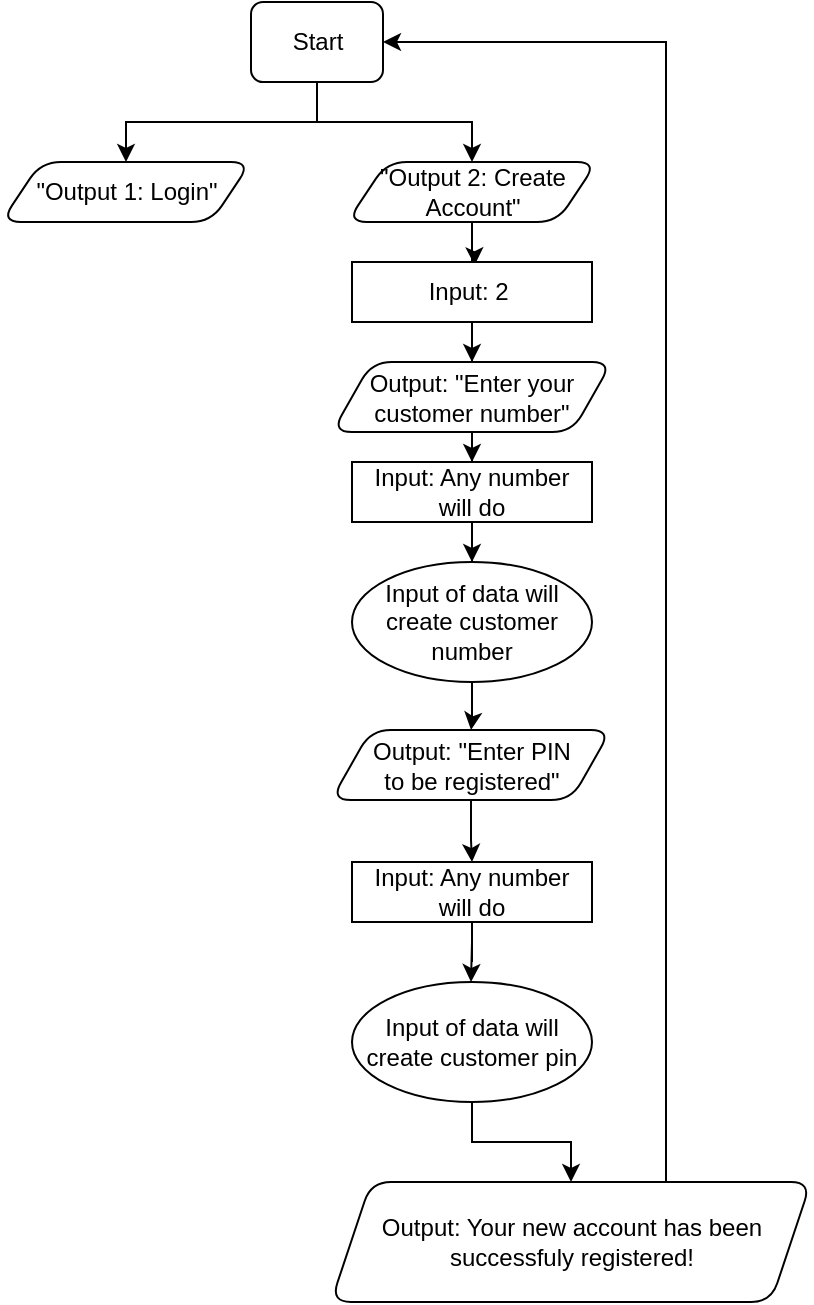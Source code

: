 <mxfile version="20.1.1" type="github">
  <diagram id="PVZnReJb8n95HXbe6FDD" name="Page-1">
    <mxGraphModel dx="903" dy="483" grid="1" gridSize="10" guides="1" tooltips="1" connect="1" arrows="1" fold="1" page="1" pageScale="1" pageWidth="4681" pageHeight="3300" math="0" shadow="0">
      <root>
        <mxCell id="0" />
        <mxCell id="1" parent="0" />
        <mxCell id="Zx9jNWDYJmhsIeQJABpq-4" value="" style="edgeStyle=orthogonalEdgeStyle;rounded=0;orthogonalLoop=1;jettySize=auto;html=1;" edge="1" parent="1" source="Zx9jNWDYJmhsIeQJABpq-1" target="Zx9jNWDYJmhsIeQJABpq-2">
          <mxGeometry relative="1" as="geometry" />
        </mxCell>
        <mxCell id="Zx9jNWDYJmhsIeQJABpq-8" style="edgeStyle=orthogonalEdgeStyle;rounded=0;orthogonalLoop=1;jettySize=auto;html=1;entryX=0.5;entryY=0;entryDx=0;entryDy=0;" edge="1" parent="1" source="Zx9jNWDYJmhsIeQJABpq-1" target="Zx9jNWDYJmhsIeQJABpq-5">
          <mxGeometry relative="1" as="geometry" />
        </mxCell>
        <mxCell id="Zx9jNWDYJmhsIeQJABpq-1" value="Start" style="rounded=1;whiteSpace=wrap;html=1;" vertex="1" parent="1">
          <mxGeometry x="1272.5" y="80" width="66" height="40" as="geometry" />
        </mxCell>
        <mxCell id="Zx9jNWDYJmhsIeQJABpq-2" value="&quot;Output 1: Login&quot;" style="shape=parallelogram;perimeter=parallelogramPerimeter;whiteSpace=wrap;html=1;fixedSize=1;rounded=1;" vertex="1" parent="1">
          <mxGeometry x="1147.5" y="160" width="125" height="30" as="geometry" />
        </mxCell>
        <mxCell id="Zx9jNWDYJmhsIeQJABpq-35" style="edgeStyle=orthogonalEdgeStyle;rounded=0;orthogonalLoop=1;jettySize=auto;html=1;entryX=0.511;entryY=0.054;entryDx=0;entryDy=0;entryPerimeter=0;" edge="1" parent="1" source="Zx9jNWDYJmhsIeQJABpq-5" target="Zx9jNWDYJmhsIeQJABpq-9">
          <mxGeometry relative="1" as="geometry" />
        </mxCell>
        <mxCell id="Zx9jNWDYJmhsIeQJABpq-5" value="&quot;Output 2: Create Account&quot;" style="shape=parallelogram;perimeter=parallelogramPerimeter;whiteSpace=wrap;html=1;fixedSize=1;rounded=1;" vertex="1" parent="1">
          <mxGeometry x="1320.5" y="160" width="125" height="30" as="geometry" />
        </mxCell>
        <mxCell id="Zx9jNWDYJmhsIeQJABpq-14" value="" style="edgeStyle=orthogonalEdgeStyle;rounded=0;orthogonalLoop=1;jettySize=auto;html=1;" edge="1" parent="1" source="Zx9jNWDYJmhsIeQJABpq-9" target="Zx9jNWDYJmhsIeQJABpq-13">
          <mxGeometry relative="1" as="geometry" />
        </mxCell>
        <mxCell id="Zx9jNWDYJmhsIeQJABpq-9" value="Input: 2&amp;nbsp;" style="shape=rectangle;perimeter=retanglePerimeter;whiteSpace=wrap;html=1;fixedSize=1;sketch=0;rounded=0;shadow=0;direction=east;" vertex="1" parent="1">
          <mxGeometry x="1323" y="210" width="120" height="30" as="geometry" />
        </mxCell>
        <mxCell id="Zx9jNWDYJmhsIeQJABpq-16" value="" style="edgeStyle=orthogonalEdgeStyle;rounded=0;orthogonalLoop=1;jettySize=auto;html=1;" edge="1" parent="1" source="Zx9jNWDYJmhsIeQJABpq-13" target="Zx9jNWDYJmhsIeQJABpq-15">
          <mxGeometry relative="1" as="geometry" />
        </mxCell>
        <mxCell id="Zx9jNWDYJmhsIeQJABpq-13" value="Output: &quot;Enter your customer number&quot;" style="shape=parallelogram;perimeter=parallelogramPerimeter;whiteSpace=wrap;html=1;fixedSize=1;rounded=1;" vertex="1" parent="1">
          <mxGeometry x="1313" y="260" width="140" height="35" as="geometry" />
        </mxCell>
        <mxCell id="Zx9jNWDYJmhsIeQJABpq-23" value="" style="edgeStyle=orthogonalEdgeStyle;rounded=0;orthogonalLoop=1;jettySize=auto;html=1;" edge="1" parent="1" source="Zx9jNWDYJmhsIeQJABpq-15" target="Zx9jNWDYJmhsIeQJABpq-22">
          <mxGeometry relative="1" as="geometry" />
        </mxCell>
        <mxCell id="Zx9jNWDYJmhsIeQJABpq-15" value="Input: Any number &lt;br&gt;will do" style="shape=rectangle;perimeter=rectanglePerimeter;whiteSpace=wrap;html=1;fixedSize=1;" vertex="1" parent="1">
          <mxGeometry x="1323" y="310" width="120" height="30" as="geometry" />
        </mxCell>
        <mxCell id="Zx9jNWDYJmhsIeQJABpq-26" style="edgeStyle=orthogonalEdgeStyle;rounded=0;orthogonalLoop=1;jettySize=auto;html=1;entryX=0.5;entryY=0;entryDx=0;entryDy=0;" edge="1" parent="1" source="Zx9jNWDYJmhsIeQJABpq-22" target="Zx9jNWDYJmhsIeQJABpq-25">
          <mxGeometry relative="1" as="geometry" />
        </mxCell>
        <mxCell id="Zx9jNWDYJmhsIeQJABpq-22" value="Input of data will create customer number" style="ellipse;whiteSpace=wrap;html=1;" vertex="1" parent="1">
          <mxGeometry x="1323" y="360" width="120" height="60" as="geometry" />
        </mxCell>
        <mxCell id="Zx9jNWDYJmhsIeQJABpq-30" style="edgeStyle=orthogonalEdgeStyle;rounded=0;orthogonalLoop=1;jettySize=auto;html=1;entryX=0.5;entryY=0;entryDx=0;entryDy=0;" edge="1" parent="1" source="Zx9jNWDYJmhsIeQJABpq-25" target="Zx9jNWDYJmhsIeQJABpq-29">
          <mxGeometry relative="1" as="geometry" />
        </mxCell>
        <mxCell id="Zx9jNWDYJmhsIeQJABpq-25" value="Output: &quot;Enter PIN &lt;br&gt;to be registered&quot;" style="shape=parallelogram;perimeter=parallelogramPerimeter;whiteSpace=wrap;html=1;fixedSize=1;rounded=1;" vertex="1" parent="1">
          <mxGeometry x="1312.5" y="444" width="140" height="35" as="geometry" />
        </mxCell>
        <mxCell id="Zx9jNWDYJmhsIeQJABpq-37" value="" style="edgeStyle=orthogonalEdgeStyle;rounded=0;orthogonalLoop=1;jettySize=auto;html=1;" edge="1" parent="1" source="Zx9jNWDYJmhsIeQJABpq-27" target="Zx9jNWDYJmhsIeQJABpq-36">
          <mxGeometry relative="1" as="geometry" />
        </mxCell>
        <mxCell id="Zx9jNWDYJmhsIeQJABpq-27" value="Input of data will create customer pin" style="ellipse;whiteSpace=wrap;html=1;" vertex="1" parent="1">
          <mxGeometry x="1323" y="570" width="120" height="60" as="geometry" />
        </mxCell>
        <mxCell id="Zx9jNWDYJmhsIeQJABpq-31" style="edgeStyle=orthogonalEdgeStyle;rounded=0;orthogonalLoop=1;jettySize=auto;html=1;entryX=0.5;entryY=0;entryDx=0;entryDy=0;" edge="1" parent="1" source="Zx9jNWDYJmhsIeQJABpq-29">
          <mxGeometry relative="1" as="geometry">
            <mxPoint x="1382.5" y="570" as="targetPoint" />
          </mxGeometry>
        </mxCell>
        <mxCell id="Zx9jNWDYJmhsIeQJABpq-29" value="Input: Any number &lt;br&gt;will do" style="shape=rectangle;perimeter=rectanglePerimeter;whiteSpace=wrap;html=1;fixedSize=1;" vertex="1" parent="1">
          <mxGeometry x="1323" y="510" width="120" height="30" as="geometry" />
        </mxCell>
        <mxCell id="Zx9jNWDYJmhsIeQJABpq-38" style="edgeStyle=orthogonalEdgeStyle;rounded=0;orthogonalLoop=1;jettySize=auto;html=1;entryX=1;entryY=0.5;entryDx=0;entryDy=0;" edge="1" parent="1" source="Zx9jNWDYJmhsIeQJABpq-36" target="Zx9jNWDYJmhsIeQJABpq-1">
          <mxGeometry relative="1" as="geometry">
            <Array as="points">
              <mxPoint x="1480" y="100" />
            </Array>
          </mxGeometry>
        </mxCell>
        <mxCell id="Zx9jNWDYJmhsIeQJABpq-36" value="Output: Your new account has been successfuly registered!" style="shape=parallelogram;perimeter=parallelogramPerimeter;whiteSpace=wrap;html=1;fixedSize=1;rounded=1;" vertex="1" parent="1">
          <mxGeometry x="1312.5" y="670" width="240" height="60" as="geometry" />
        </mxCell>
      </root>
    </mxGraphModel>
  </diagram>
</mxfile>
